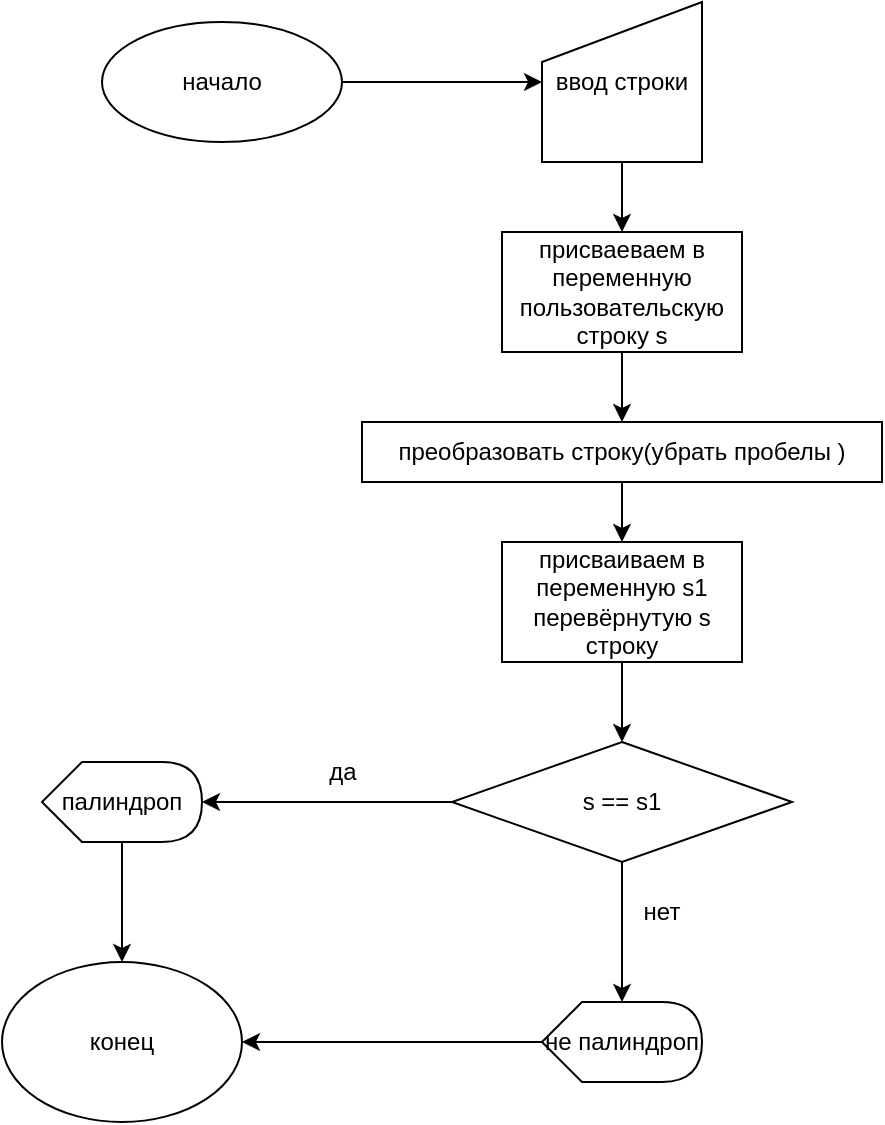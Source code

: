 <mxfile>
    <diagram id="7ID_gNoYFadoethGCQi8" name="Page-1">
        <mxGraphModel dx="563" dy="474" grid="1" gridSize="10" guides="1" tooltips="1" connect="1" arrows="1" fold="1" page="1" pageScale="1" pageWidth="850" pageHeight="1100" math="0" shadow="0">
            <root>
                <mxCell id="0"/>
                <mxCell id="1" parent="0"/>
                <mxCell id="2" value="начало" style="ellipse;whiteSpace=wrap;html=1;" vertex="1" parent="1">
                    <mxGeometry x="380" y="10" width="120" height="60" as="geometry"/>
                </mxCell>
                <mxCell id="6" value="" style="endArrow=classic;html=1;exitX=1;exitY=0.5;exitDx=0;exitDy=0;" edge="1" parent="1" source="2">
                    <mxGeometry width="50" height="50" relative="1" as="geometry">
                        <mxPoint x="400" y="330" as="sourcePoint"/>
                        <mxPoint x="600" y="40" as="targetPoint"/>
                    </mxGeometry>
                </mxCell>
                <mxCell id="66" style="edgeStyle=none;html=1;exitX=0.5;exitY=1;exitDx=0;exitDy=0;entryX=0.5;entryY=0;entryDx=0;entryDy=0;" edge="1" parent="1" source="9" target="64">
                    <mxGeometry relative="1" as="geometry"/>
                </mxCell>
                <mxCell id="9" value="преобразовать строку(убрать пробелы )" style="rounded=0;whiteSpace=wrap;html=1;" vertex="1" parent="1">
                    <mxGeometry x="510" y="210" width="260" height="30" as="geometry"/>
                </mxCell>
                <mxCell id="11" value="s == s1" style="rhombus;whiteSpace=wrap;html=1;" vertex="1" parent="1">
                    <mxGeometry x="555" y="370" width="170" height="60" as="geometry"/>
                </mxCell>
                <mxCell id="14" value="" style="endArrow=classic;html=1;exitX=0;exitY=0.5;exitDx=0;exitDy=0;entryX=1;entryY=0.5;entryDx=0;entryDy=0;entryPerimeter=0;" edge="1" parent="1" source="11" target="68">
                    <mxGeometry width="50" height="50" relative="1" as="geometry">
                        <mxPoint x="400" y="330" as="sourcePoint"/>
                        <mxPoint x="440" y="400" as="targetPoint"/>
                    </mxGeometry>
                </mxCell>
                <mxCell id="16" value="" style="endArrow=classic;html=1;exitX=0;exitY=0;exitDx=40;exitDy=40;exitPerimeter=0;" edge="1" parent="1" source="68" target="17">
                    <mxGeometry width="50" height="50" relative="1" as="geometry">
                        <mxPoint x="390" y="430" as="sourcePoint"/>
                        <mxPoint x="390" y="330" as="targetPoint"/>
                    </mxGeometry>
                </mxCell>
                <mxCell id="17" value="конец" style="ellipse;whiteSpace=wrap;html=1;" vertex="1" parent="1">
                    <mxGeometry x="330" y="480" width="120" height="80" as="geometry"/>
                </mxCell>
                <mxCell id="19" value="" style="endArrow=classic;html=1;exitX=0.5;exitY=1;exitDx=0;exitDy=0;entryX=0;entryY=0;entryDx=40;entryDy=0;entryPerimeter=0;" edge="1" parent="1" source="11" target="69">
                    <mxGeometry width="50" height="50" relative="1" as="geometry">
                        <mxPoint x="640" y="290" as="sourcePoint"/>
                        <mxPoint x="640" y="490" as="targetPoint"/>
                    </mxGeometry>
                </mxCell>
                <mxCell id="21" value="" style="endArrow=classic;html=1;exitX=0;exitY=0.5;exitDx=0;exitDy=0;entryX=1;entryY=0.5;entryDx=0;entryDy=0;exitPerimeter=0;" edge="1" parent="1" source="69" target="17">
                    <mxGeometry width="50" height="50" relative="1" as="geometry">
                        <mxPoint x="590" y="520" as="sourcePoint"/>
                        <mxPoint x="450" y="280" as="targetPoint"/>
                    </mxGeometry>
                </mxCell>
                <mxCell id="26" value="да" style="text;html=1;align=center;verticalAlign=middle;resizable=0;points=[];autosize=1;strokeColor=none;fillColor=none;" vertex="1" parent="1">
                    <mxGeometry x="480" y="370" width="40" height="30" as="geometry"/>
                </mxCell>
                <mxCell id="50" style="edgeStyle=none;html=1;entryX=0.5;entryY=0;entryDx=0;entryDy=0;" edge="1" parent="1" source="31" target="49">
                    <mxGeometry relative="1" as="geometry"/>
                </mxCell>
                <mxCell id="31" value="ввод строки" style="shape=manualInput;whiteSpace=wrap;html=1;" vertex="1" parent="1">
                    <mxGeometry x="600" width="80" height="80" as="geometry"/>
                </mxCell>
                <mxCell id="55" value="" style="edgeStyle=none;html=1;" edge="1" parent="1" source="49">
                    <mxGeometry relative="1" as="geometry">
                        <mxPoint x="640" y="210" as="targetPoint"/>
                    </mxGeometry>
                </mxCell>
                <mxCell id="49" value="присваеваем в переменную пользовательскую строку s" style="rounded=0;whiteSpace=wrap;html=1;" vertex="1" parent="1">
                    <mxGeometry x="580" y="115" width="120" height="60" as="geometry"/>
                </mxCell>
                <mxCell id="61" value="нет" style="text;html=1;strokeColor=none;fillColor=none;align=center;verticalAlign=middle;whiteSpace=wrap;rounded=0;" vertex="1" parent="1">
                    <mxGeometry x="630" y="440" width="60" height="30" as="geometry"/>
                </mxCell>
                <mxCell id="67" style="edgeStyle=none;html=1;entryX=0.5;entryY=0;entryDx=0;entryDy=0;" edge="1" parent="1" source="64" target="11">
                    <mxGeometry relative="1" as="geometry"/>
                </mxCell>
                <mxCell id="64" value="присваиваем в переменную s1 перевёрнутую s строку" style="rounded=0;whiteSpace=wrap;html=1;" vertex="1" parent="1">
                    <mxGeometry x="580" y="270" width="120" height="60" as="geometry"/>
                </mxCell>
                <mxCell id="68" value="палиндроп" style="shape=display;whiteSpace=wrap;html=1;" vertex="1" parent="1">
                    <mxGeometry x="350" y="380" width="80" height="40" as="geometry"/>
                </mxCell>
                <mxCell id="69" value="не палиндроп" style="shape=display;whiteSpace=wrap;html=1;" vertex="1" parent="1">
                    <mxGeometry x="600" y="500" width="80" height="40" as="geometry"/>
                </mxCell>
            </root>
        </mxGraphModel>
    </diagram>
</mxfile>